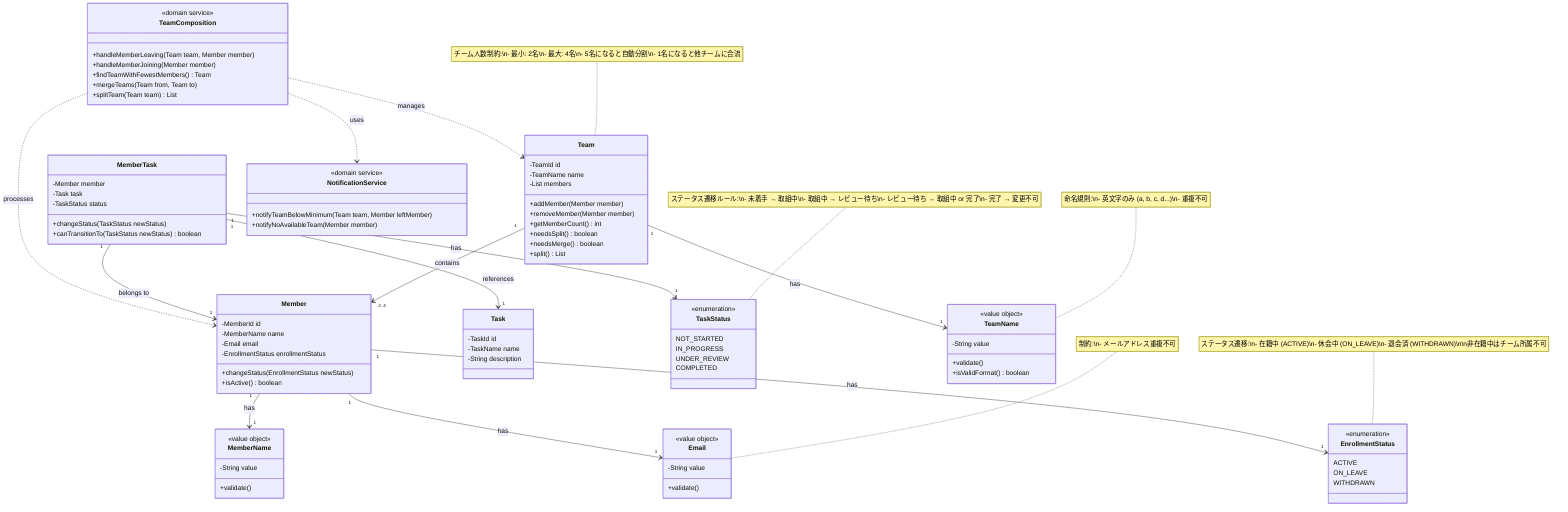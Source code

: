 classDiagram
    class Member {
        -MemberId id
        -MemberName name
        -Email email
        -EnrollmentStatus enrollmentStatus
        +changeStatus(EnrollmentStatus newStatus)
        +isActive() boolean
    }

    class Team {
        -TeamId id
        -TeamName name
        -List members
        +addMember(Member member)
        +removeMember(Member member)
        +getMemberCount() int
        +needsSplit() boolean
        +needsMerge() boolean
        +split() List
    }

    class Task {
        -TaskId id
        -TaskName name
        -String description
    }

    class MemberTask {
        -Member member
        -Task task
        -TaskStatus status
        +changeStatus(TaskStatus newStatus)
        +canTransitionTo(TaskStatus newStatus) boolean
    }

    class EnrollmentStatus {
        <<enumeration>>
        ACTIVE
        ON_LEAVE
        WITHDRAWN
    }

    class TaskStatus {
        <<enumeration>>
        NOT_STARTED
        IN_PROGRESS
        UNDER_REVIEW
        COMPLETED
    }

    class Email {
        <<value object>>
        -String value
        +validate()
    }

    class MemberName {
        <<value object>>
        -String value
        +validate()
    }

    class TeamName {
        <<value object>>
        -String value
        +validate()
        +isValidFormat() boolean
    }

    class TeamComposition {
        <<domain service>>
        +handleMemberLeaving(Team team, Member member)
        +handleMemberJoining(Member member)
        +findTeamWithFewestMembers() Team
        +mergeTeams(Team from, Team to)
        +splitTeam(Team team) List
    }

    class NotificationService {
        <<domain service>>
        +notifyTeamBelowMinimum(Team team, Member leftMember)
        +notifyNoAvailableTeam(Member member)
    }

    %% Relationships
    Member "1" --> "1" Email : has
    Member "1" --> "1" MemberName : has
    Member "1" --> "1" EnrollmentStatus : has
    
    Team "1" --> "1" TeamName : has
    Team "1" --> "2..4" Member : contains
    
    MemberTask "1" --> "1" Member : belongs to
    MemberTask "1" --> "1" Task : references
    MemberTask "1" --> "1" TaskStatus : has
    
    TeamComposition ..> Team : manages
    TeamComposition ..> Member : processes
    TeamComposition ..> NotificationService : uses
    
    %% Notes
    note for Team "チーム人数制約:\n- 最小: 2名\n- 最大: 4名\n- 5名になると自動分割\n- 1名になると他チームに合流"
    
    note for EnrollmentStatus "ステータス遷移:\n- 在籍中 (ACTIVE)\n- 休会中 (ON_LEAVE)\n- 退会済 (WITHDRAWN)\n\n非在籍中はチーム所属不可"
    
    note for TaskStatus "ステータス遷移ルール:\n- 未着手 → 取組中\n- 取組中 → レビュー待ち\n- レビュー待ち → 取組中 or 完了\n- 完了 → 変更不可"
    
    note for TeamName "命名規則:\n- 英文字のみ (a, b, c, d...)\n- 重複不可"
    
    note for Email "制約:\n- メールアドレス重複不可"